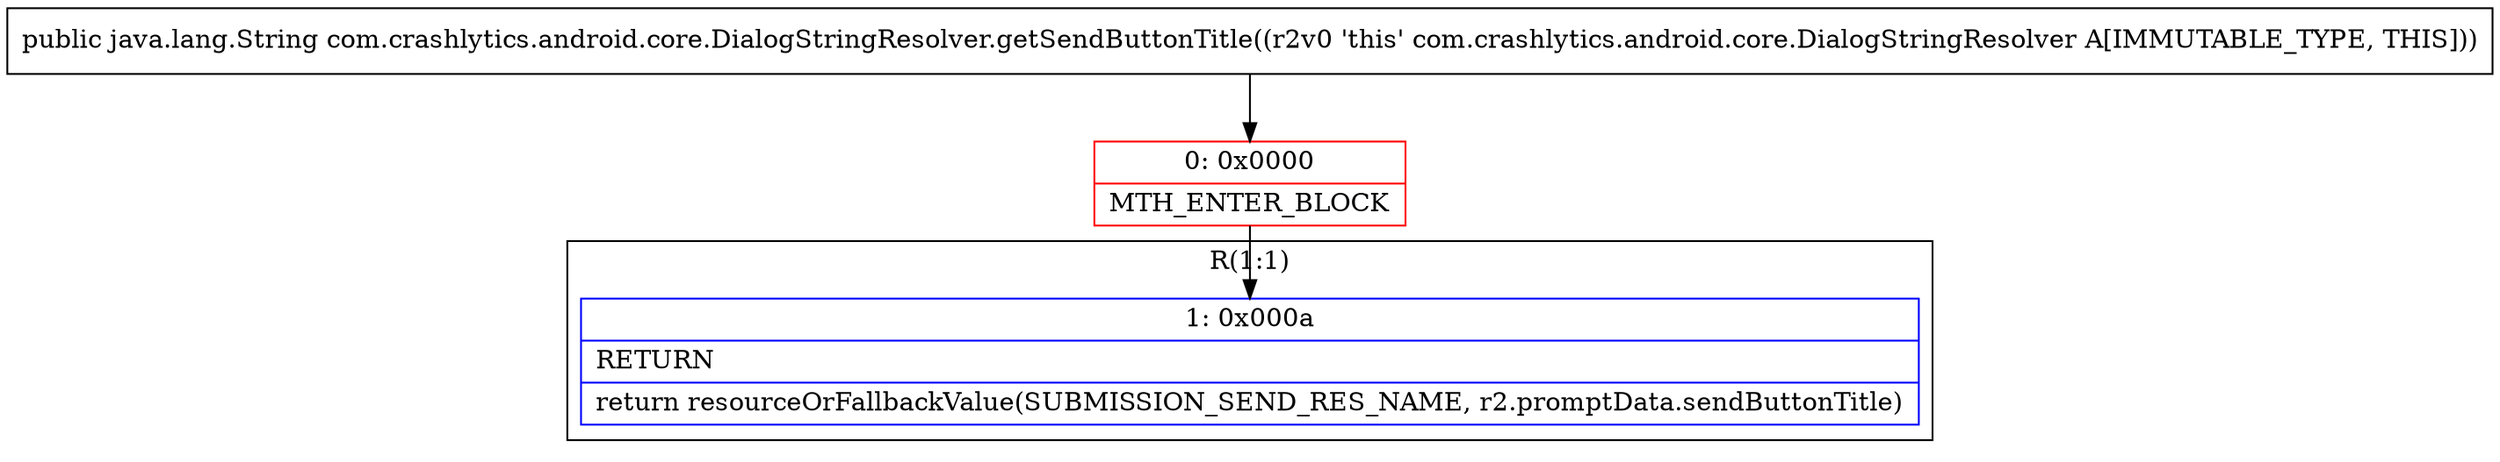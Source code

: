digraph "CFG forcom.crashlytics.android.core.DialogStringResolver.getSendButtonTitle()Ljava\/lang\/String;" {
subgraph cluster_Region_1561152720 {
label = "R(1:1)";
node [shape=record,color=blue];
Node_1 [shape=record,label="{1\:\ 0x000a|RETURN\l|return resourceOrFallbackValue(SUBMISSION_SEND_RES_NAME, r2.promptData.sendButtonTitle)\l}"];
}
Node_0 [shape=record,color=red,label="{0\:\ 0x0000|MTH_ENTER_BLOCK\l}"];
MethodNode[shape=record,label="{public java.lang.String com.crashlytics.android.core.DialogStringResolver.getSendButtonTitle((r2v0 'this' com.crashlytics.android.core.DialogStringResolver A[IMMUTABLE_TYPE, THIS])) }"];
MethodNode -> Node_0;
Node_0 -> Node_1;
}

